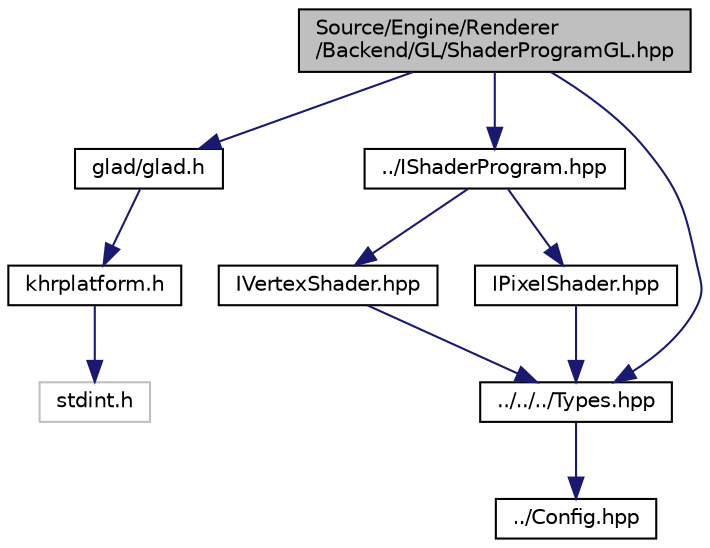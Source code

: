 digraph "Source/Engine/Renderer/Backend/GL/ShaderProgramGL.hpp"
{
  edge [fontname="Helvetica",fontsize="10",labelfontname="Helvetica",labelfontsize="10"];
  node [fontname="Helvetica",fontsize="10",shape=record];
  Node1 [label="Source/Engine/Renderer\l/Backend/GL/ShaderProgramGL.hpp",height=0.2,width=0.4,color="black", fillcolor="grey75", style="filled", fontcolor="black"];
  Node1 -> Node2 [color="midnightblue",fontsize="10",style="solid",fontname="Helvetica"];
  Node2 [label="../../../Types.hpp",height=0.2,width=0.4,color="black", fillcolor="white", style="filled",URL="$Types_8hpp.html"];
  Node2 -> Node3 [color="midnightblue",fontsize="10",style="solid",fontname="Helvetica"];
  Node3 [label="../Config.hpp",height=0.2,width=0.4,color="black", fillcolor="white", style="filled",URL="$Config_8hpp.html"];
  Node1 -> Node4 [color="midnightblue",fontsize="10",style="solid",fontname="Helvetica"];
  Node4 [label="glad/glad.h",height=0.2,width=0.4,color="black", fillcolor="white", style="filled",URL="$glad_8h.html"];
  Node4 -> Node5 [color="midnightblue",fontsize="10",style="solid",fontname="Helvetica"];
  Node5 [label="khrplatform.h",height=0.2,width=0.4,color="black", fillcolor="white", style="filled",URL="$khrplatform_8h.html"];
  Node5 -> Node6 [color="midnightblue",fontsize="10",style="solid",fontname="Helvetica"];
  Node6 [label="stdint.h",height=0.2,width=0.4,color="grey75", fillcolor="white", style="filled"];
  Node1 -> Node7 [color="midnightblue",fontsize="10",style="solid",fontname="Helvetica"];
  Node7 [label="../IShaderProgram.hpp",height=0.2,width=0.4,color="black", fillcolor="white", style="filled",URL="$IShaderProgram_8hpp.html"];
  Node7 -> Node8 [color="midnightblue",fontsize="10",style="solid",fontname="Helvetica"];
  Node8 [label="IVertexShader.hpp",height=0.2,width=0.4,color="black", fillcolor="white", style="filled",URL="$IVertexShader_8hpp.html"];
  Node8 -> Node2 [color="midnightblue",fontsize="10",style="solid",fontname="Helvetica"];
  Node7 -> Node9 [color="midnightblue",fontsize="10",style="solid",fontname="Helvetica"];
  Node9 [label="IPixelShader.hpp",height=0.2,width=0.4,color="black", fillcolor="white", style="filled",URL="$IPixelShader_8hpp.html"];
  Node9 -> Node2 [color="midnightblue",fontsize="10",style="solid",fontname="Helvetica"];
}
